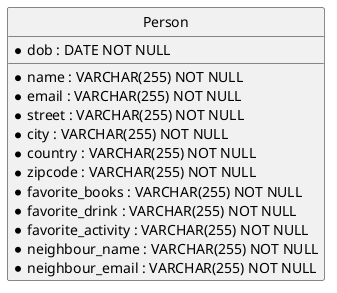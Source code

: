 @startuml 1NF

hide circle

entity "Person" {
  * name : VARCHAR(255) NOT NULL
  * email : VARCHAR(255) NOT NULL
  * dob : DATE NOT NULL
  * street : VARCHAR(255) NOT NULL
  * city : VARCHAR(255) NOT NULL
  * country : VARCHAR(255) NOT NULL
  * zipcode : VARCHAR(255) NOT NULL
  * favorite_books : VARCHAR(255) NOT NULL
  * favorite_drink : VARCHAR(255) NOT NULL
  * favorite_activity : VARCHAR(255) NOT NULL
  * neighbour_name : VARCHAR(255) NOT NULL
  * neighbour_email : VARCHAR(255) NOT NULL
}

@enduml